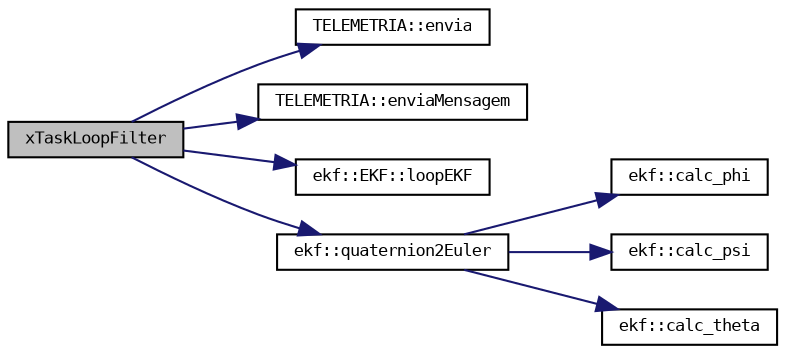 digraph "xTaskLoopFilter"
{
 // LATEX_PDF_SIZE
  bgcolor="transparent";
  edge [fontname="DejaVuSansMono",fontsize="8",labelfontname="DejaVuSansMono",labelfontsize="8"];
  node [fontname="DejaVuSansMono",fontsize="8",shape=record];
  rankdir="LR";
  Node1 [label="xTaskLoopFilter",height=0.2,width=0.4,color="black", fillcolor="grey75", style="filled", fontcolor="black",tooltip=" "];
  Node1 -> Node2 [color="midnightblue",fontsize="8",style="solid",fontname="DejaVuSansMono"];
  Node2 [label="TELEMETRIA::envia",height=0.2,width=0.4,color="black",URL="$classTELEMETRIA.html#a235abb2ba6888140e7dab2e73a050049",tooltip="Envia vetor Eigen de float."];
  Node1 -> Node3 [color="midnightblue",fontsize="8",style="solid",fontname="DejaVuSansMono"];
  Node3 [label="TELEMETRIA::enviaMensagem",height=0.2,width=0.4,color="black",URL="$classTELEMETRIA.html#a6c13ae22d648afb2c7bd41f3e17ba4b6",tooltip=" "];
  Node1 -> Node4 [color="midnightblue",fontsize="8",style="solid",fontname="DejaVuSansMono"];
  Node4 [label="ekf::EKF::loopEKF",height=0.2,width=0.4,color="black",URL="$classekf_1_1EKF.html#a651814ff64d234394572e2e7c5703a43",tooltip=" "];
  Node1 -> Node5 [color="midnightblue",fontsize="8",style="solid",fontname="DejaVuSansMono"];
  Node5 [label="ekf::quaternion2Euler",height=0.2,width=0.4,color="black",URL="$namespaceekf.html#aab2dcd522b40c160064cfae69cae6d98",tooltip=" "];
  Node5 -> Node6 [color="midnightblue",fontsize="8",style="solid",fontname="DejaVuSansMono"];
  Node6 [label="ekf::calc_phi",height=0.2,width=0.4,color="black",URL="$namespaceekf.html#ad48c9ef49e8ccbde872958a81f6ed41a",tooltip="Calcula, a partir de um quatérnio de atitude, o valor do ângulo Phi em Radianos."];
  Node5 -> Node7 [color="midnightblue",fontsize="8",style="solid",fontname="DejaVuSansMono"];
  Node7 [label="ekf::calc_psi",height=0.2,width=0.4,color="black",URL="$namespaceekf.html#a12f4cfdfc4baad066351f122771205a0",tooltip="Calcula, a partir de um quatérnio de atitude, o valor do ângulo Psi em Radianos."];
  Node5 -> Node8 [color="midnightblue",fontsize="8",style="solid",fontname="DejaVuSansMono"];
  Node8 [label="ekf::calc_theta",height=0.2,width=0.4,color="black",URL="$namespaceekf.html#a6530a1bee6082aaa64ec7e8525d0ed54",tooltip="Calcula, a partir de um quatérnio de atitude, o valor do ângulo Theta em Radianos."];
}
